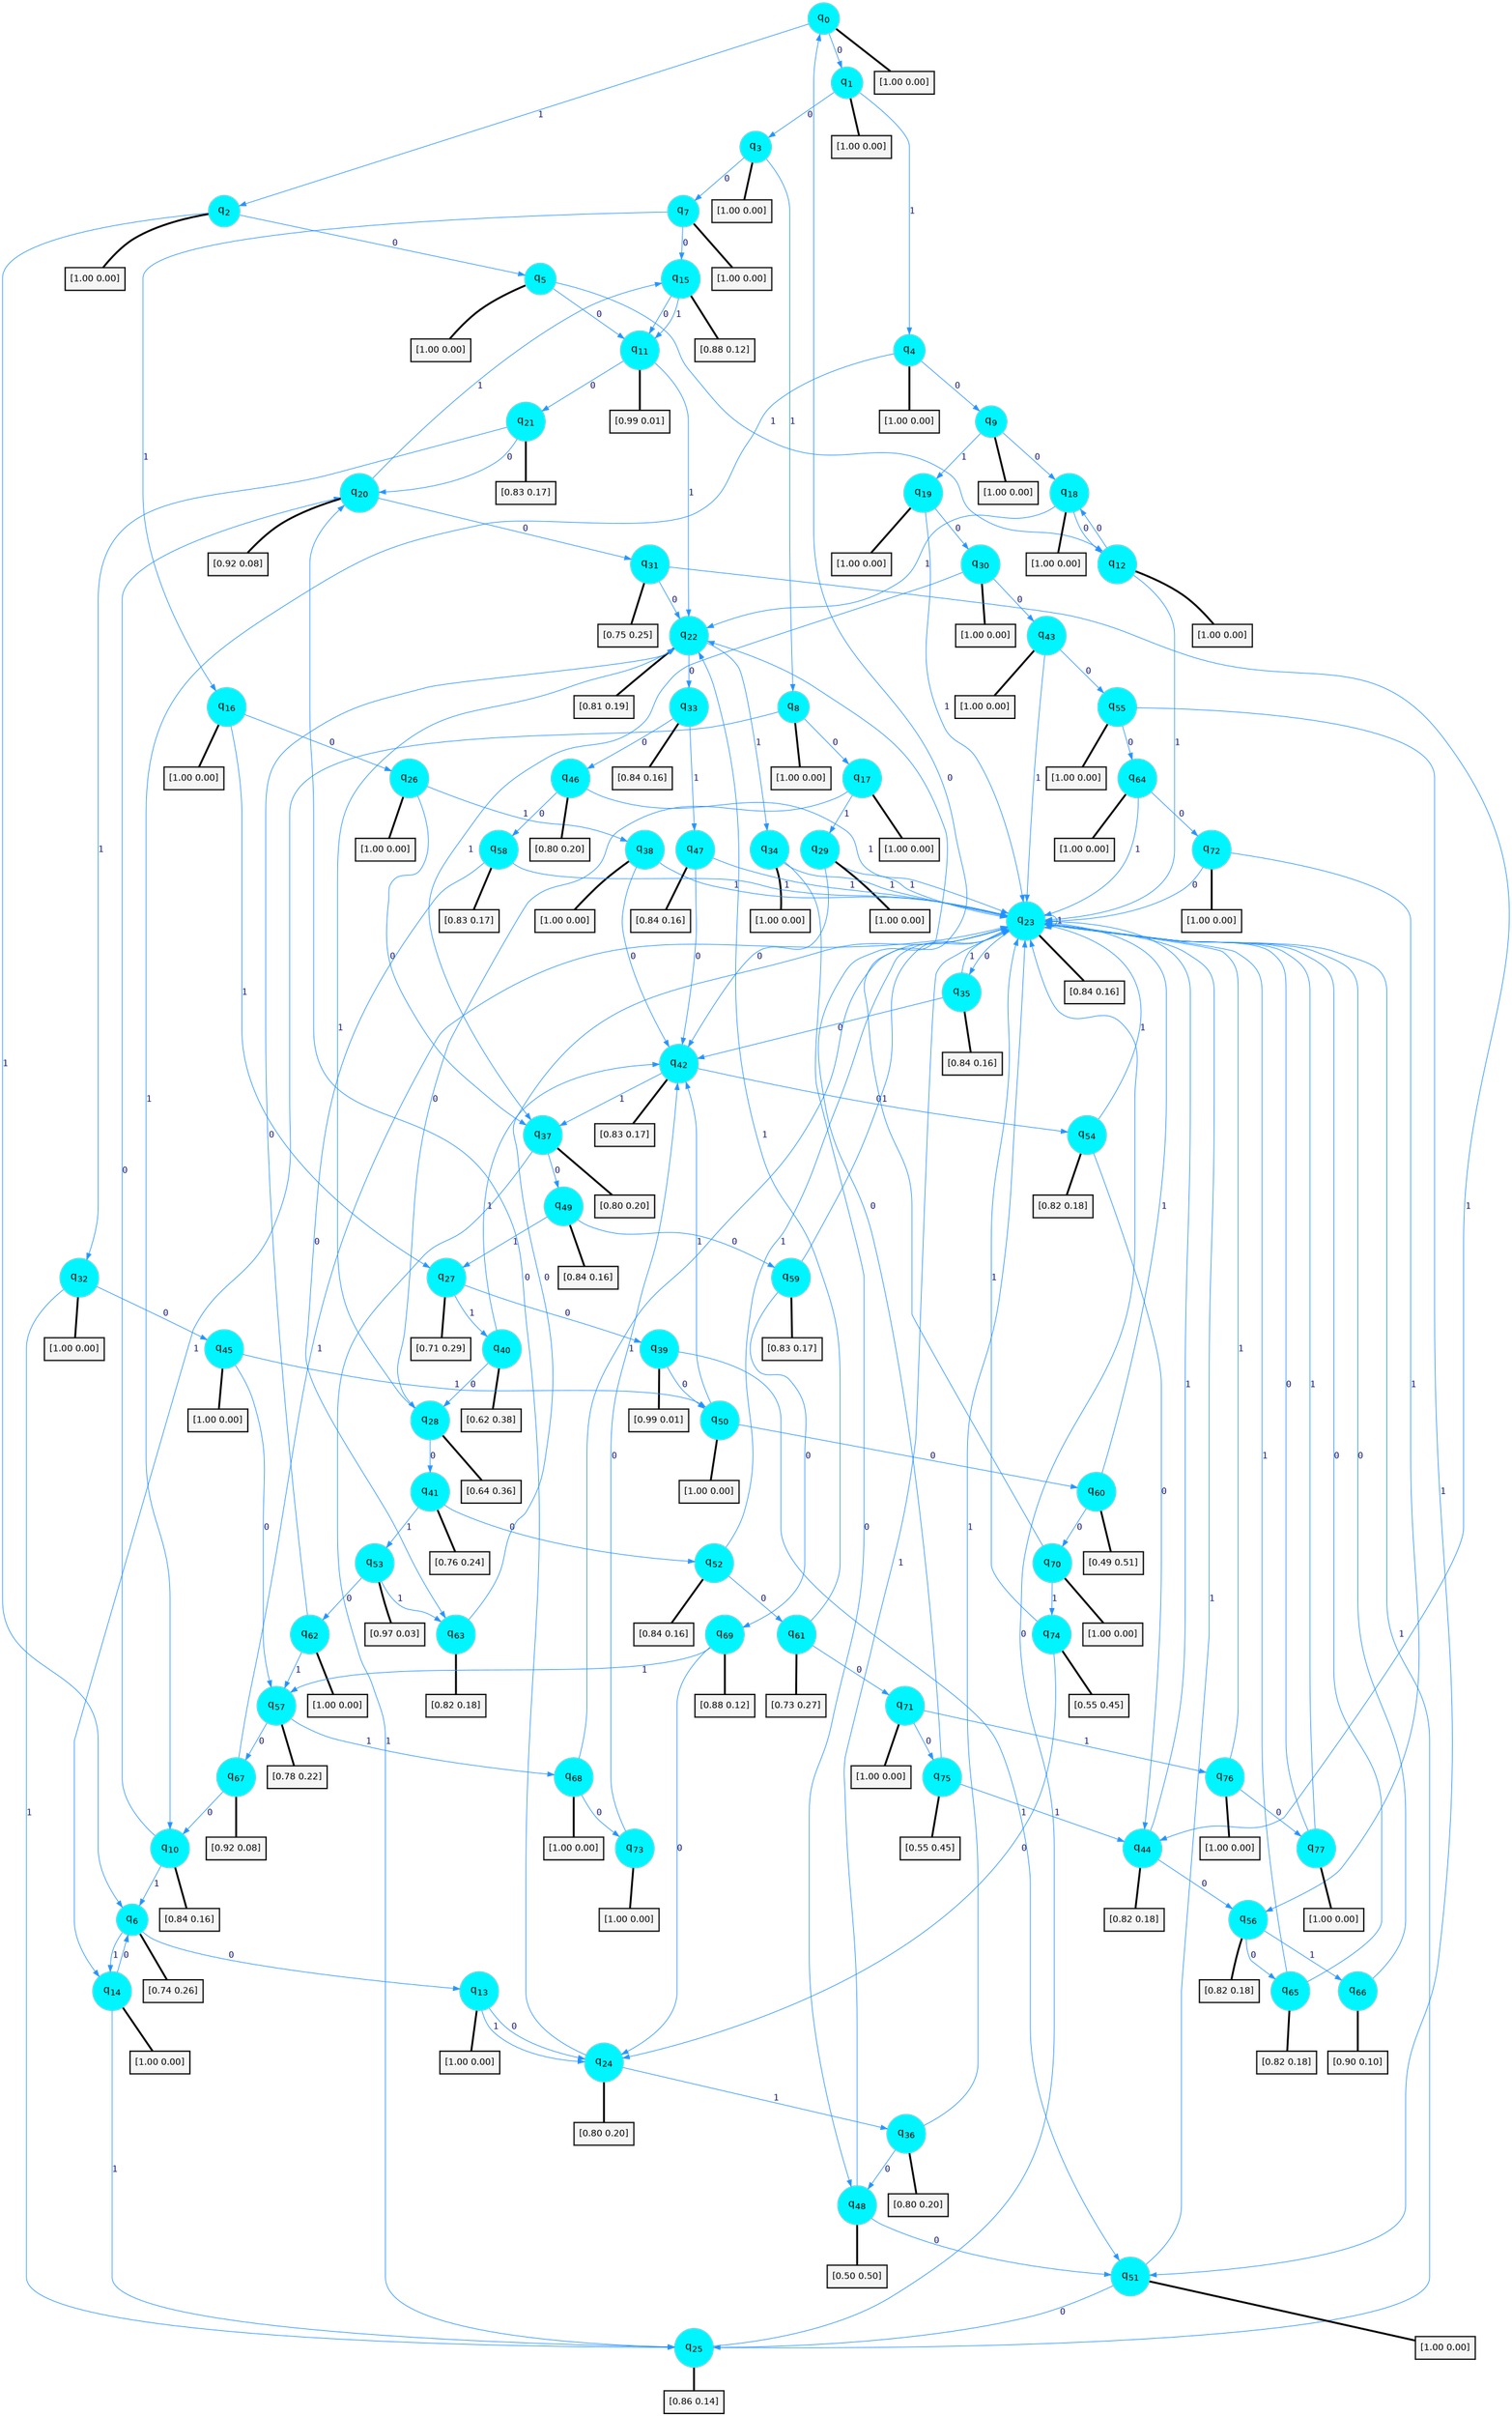digraph G {
graph [
bgcolor=transparent, dpi=300, rankdir=TD, size="40,25"];
node [
color=gray, fillcolor=turquoise1, fontcolor=black, fontname=Helvetica, fontsize=16, fontweight=bold, shape=circle, style=filled];
edge [
arrowsize=1, color=dodgerblue1, fontcolor=midnightblue, fontname=courier, fontweight=bold, penwidth=1, style=solid, weight=20];
0[label=<q<SUB>0</SUB>>];
1[label=<q<SUB>1</SUB>>];
2[label=<q<SUB>2</SUB>>];
3[label=<q<SUB>3</SUB>>];
4[label=<q<SUB>4</SUB>>];
5[label=<q<SUB>5</SUB>>];
6[label=<q<SUB>6</SUB>>];
7[label=<q<SUB>7</SUB>>];
8[label=<q<SUB>8</SUB>>];
9[label=<q<SUB>9</SUB>>];
10[label=<q<SUB>10</SUB>>];
11[label=<q<SUB>11</SUB>>];
12[label=<q<SUB>12</SUB>>];
13[label=<q<SUB>13</SUB>>];
14[label=<q<SUB>14</SUB>>];
15[label=<q<SUB>15</SUB>>];
16[label=<q<SUB>16</SUB>>];
17[label=<q<SUB>17</SUB>>];
18[label=<q<SUB>18</SUB>>];
19[label=<q<SUB>19</SUB>>];
20[label=<q<SUB>20</SUB>>];
21[label=<q<SUB>21</SUB>>];
22[label=<q<SUB>22</SUB>>];
23[label=<q<SUB>23</SUB>>];
24[label=<q<SUB>24</SUB>>];
25[label=<q<SUB>25</SUB>>];
26[label=<q<SUB>26</SUB>>];
27[label=<q<SUB>27</SUB>>];
28[label=<q<SUB>28</SUB>>];
29[label=<q<SUB>29</SUB>>];
30[label=<q<SUB>30</SUB>>];
31[label=<q<SUB>31</SUB>>];
32[label=<q<SUB>32</SUB>>];
33[label=<q<SUB>33</SUB>>];
34[label=<q<SUB>34</SUB>>];
35[label=<q<SUB>35</SUB>>];
36[label=<q<SUB>36</SUB>>];
37[label=<q<SUB>37</SUB>>];
38[label=<q<SUB>38</SUB>>];
39[label=<q<SUB>39</SUB>>];
40[label=<q<SUB>40</SUB>>];
41[label=<q<SUB>41</SUB>>];
42[label=<q<SUB>42</SUB>>];
43[label=<q<SUB>43</SUB>>];
44[label=<q<SUB>44</SUB>>];
45[label=<q<SUB>45</SUB>>];
46[label=<q<SUB>46</SUB>>];
47[label=<q<SUB>47</SUB>>];
48[label=<q<SUB>48</SUB>>];
49[label=<q<SUB>49</SUB>>];
50[label=<q<SUB>50</SUB>>];
51[label=<q<SUB>51</SUB>>];
52[label=<q<SUB>52</SUB>>];
53[label=<q<SUB>53</SUB>>];
54[label=<q<SUB>54</SUB>>];
55[label=<q<SUB>55</SUB>>];
56[label=<q<SUB>56</SUB>>];
57[label=<q<SUB>57</SUB>>];
58[label=<q<SUB>58</SUB>>];
59[label=<q<SUB>59</SUB>>];
60[label=<q<SUB>60</SUB>>];
61[label=<q<SUB>61</SUB>>];
62[label=<q<SUB>62</SUB>>];
63[label=<q<SUB>63</SUB>>];
64[label=<q<SUB>64</SUB>>];
65[label=<q<SUB>65</SUB>>];
66[label=<q<SUB>66</SUB>>];
67[label=<q<SUB>67</SUB>>];
68[label=<q<SUB>68</SUB>>];
69[label=<q<SUB>69</SUB>>];
70[label=<q<SUB>70</SUB>>];
71[label=<q<SUB>71</SUB>>];
72[label=<q<SUB>72</SUB>>];
73[label=<q<SUB>73</SUB>>];
74[label=<q<SUB>74</SUB>>];
75[label=<q<SUB>75</SUB>>];
76[label=<q<SUB>76</SUB>>];
77[label=<q<SUB>77</SUB>>];
78[label="[1.00 0.00]", shape=box,fontcolor=black, fontname=Helvetica, fontsize=14, penwidth=2, fillcolor=whitesmoke,color=black];
79[label="[1.00 0.00]", shape=box,fontcolor=black, fontname=Helvetica, fontsize=14, penwidth=2, fillcolor=whitesmoke,color=black];
80[label="[1.00 0.00]", shape=box,fontcolor=black, fontname=Helvetica, fontsize=14, penwidth=2, fillcolor=whitesmoke,color=black];
81[label="[1.00 0.00]", shape=box,fontcolor=black, fontname=Helvetica, fontsize=14, penwidth=2, fillcolor=whitesmoke,color=black];
82[label="[1.00 0.00]", shape=box,fontcolor=black, fontname=Helvetica, fontsize=14, penwidth=2, fillcolor=whitesmoke,color=black];
83[label="[1.00 0.00]", shape=box,fontcolor=black, fontname=Helvetica, fontsize=14, penwidth=2, fillcolor=whitesmoke,color=black];
84[label="[0.74 0.26]", shape=box,fontcolor=black, fontname=Helvetica, fontsize=14, penwidth=2, fillcolor=whitesmoke,color=black];
85[label="[1.00 0.00]", shape=box,fontcolor=black, fontname=Helvetica, fontsize=14, penwidth=2, fillcolor=whitesmoke,color=black];
86[label="[1.00 0.00]", shape=box,fontcolor=black, fontname=Helvetica, fontsize=14, penwidth=2, fillcolor=whitesmoke,color=black];
87[label="[1.00 0.00]", shape=box,fontcolor=black, fontname=Helvetica, fontsize=14, penwidth=2, fillcolor=whitesmoke,color=black];
88[label="[0.84 0.16]", shape=box,fontcolor=black, fontname=Helvetica, fontsize=14, penwidth=2, fillcolor=whitesmoke,color=black];
89[label="[0.99 0.01]", shape=box,fontcolor=black, fontname=Helvetica, fontsize=14, penwidth=2, fillcolor=whitesmoke,color=black];
90[label="[1.00 0.00]", shape=box,fontcolor=black, fontname=Helvetica, fontsize=14, penwidth=2, fillcolor=whitesmoke,color=black];
91[label="[1.00 0.00]", shape=box,fontcolor=black, fontname=Helvetica, fontsize=14, penwidth=2, fillcolor=whitesmoke,color=black];
92[label="[1.00 0.00]", shape=box,fontcolor=black, fontname=Helvetica, fontsize=14, penwidth=2, fillcolor=whitesmoke,color=black];
93[label="[0.88 0.12]", shape=box,fontcolor=black, fontname=Helvetica, fontsize=14, penwidth=2, fillcolor=whitesmoke,color=black];
94[label="[1.00 0.00]", shape=box,fontcolor=black, fontname=Helvetica, fontsize=14, penwidth=2, fillcolor=whitesmoke,color=black];
95[label="[1.00 0.00]", shape=box,fontcolor=black, fontname=Helvetica, fontsize=14, penwidth=2, fillcolor=whitesmoke,color=black];
96[label="[1.00 0.00]", shape=box,fontcolor=black, fontname=Helvetica, fontsize=14, penwidth=2, fillcolor=whitesmoke,color=black];
97[label="[1.00 0.00]", shape=box,fontcolor=black, fontname=Helvetica, fontsize=14, penwidth=2, fillcolor=whitesmoke,color=black];
98[label="[0.92 0.08]", shape=box,fontcolor=black, fontname=Helvetica, fontsize=14, penwidth=2, fillcolor=whitesmoke,color=black];
99[label="[0.83 0.17]", shape=box,fontcolor=black, fontname=Helvetica, fontsize=14, penwidth=2, fillcolor=whitesmoke,color=black];
100[label="[0.81 0.19]", shape=box,fontcolor=black, fontname=Helvetica, fontsize=14, penwidth=2, fillcolor=whitesmoke,color=black];
101[label="[0.84 0.16]", shape=box,fontcolor=black, fontname=Helvetica, fontsize=14, penwidth=2, fillcolor=whitesmoke,color=black];
102[label="[0.80 0.20]", shape=box,fontcolor=black, fontname=Helvetica, fontsize=14, penwidth=2, fillcolor=whitesmoke,color=black];
103[label="[0.86 0.14]", shape=box,fontcolor=black, fontname=Helvetica, fontsize=14, penwidth=2, fillcolor=whitesmoke,color=black];
104[label="[1.00 0.00]", shape=box,fontcolor=black, fontname=Helvetica, fontsize=14, penwidth=2, fillcolor=whitesmoke,color=black];
105[label="[0.71 0.29]", shape=box,fontcolor=black, fontname=Helvetica, fontsize=14, penwidth=2, fillcolor=whitesmoke,color=black];
106[label="[0.64 0.36]", shape=box,fontcolor=black, fontname=Helvetica, fontsize=14, penwidth=2, fillcolor=whitesmoke,color=black];
107[label="[1.00 0.00]", shape=box,fontcolor=black, fontname=Helvetica, fontsize=14, penwidth=2, fillcolor=whitesmoke,color=black];
108[label="[1.00 0.00]", shape=box,fontcolor=black, fontname=Helvetica, fontsize=14, penwidth=2, fillcolor=whitesmoke,color=black];
109[label="[0.75 0.25]", shape=box,fontcolor=black, fontname=Helvetica, fontsize=14, penwidth=2, fillcolor=whitesmoke,color=black];
110[label="[1.00 0.00]", shape=box,fontcolor=black, fontname=Helvetica, fontsize=14, penwidth=2, fillcolor=whitesmoke,color=black];
111[label="[0.84 0.16]", shape=box,fontcolor=black, fontname=Helvetica, fontsize=14, penwidth=2, fillcolor=whitesmoke,color=black];
112[label="[1.00 0.00]", shape=box,fontcolor=black, fontname=Helvetica, fontsize=14, penwidth=2, fillcolor=whitesmoke,color=black];
113[label="[0.84 0.16]", shape=box,fontcolor=black, fontname=Helvetica, fontsize=14, penwidth=2, fillcolor=whitesmoke,color=black];
114[label="[0.80 0.20]", shape=box,fontcolor=black, fontname=Helvetica, fontsize=14, penwidth=2, fillcolor=whitesmoke,color=black];
115[label="[0.80 0.20]", shape=box,fontcolor=black, fontname=Helvetica, fontsize=14, penwidth=2, fillcolor=whitesmoke,color=black];
116[label="[1.00 0.00]", shape=box,fontcolor=black, fontname=Helvetica, fontsize=14, penwidth=2, fillcolor=whitesmoke,color=black];
117[label="[0.99 0.01]", shape=box,fontcolor=black, fontname=Helvetica, fontsize=14, penwidth=2, fillcolor=whitesmoke,color=black];
118[label="[0.62 0.38]", shape=box,fontcolor=black, fontname=Helvetica, fontsize=14, penwidth=2, fillcolor=whitesmoke,color=black];
119[label="[0.76 0.24]", shape=box,fontcolor=black, fontname=Helvetica, fontsize=14, penwidth=2, fillcolor=whitesmoke,color=black];
120[label="[0.83 0.17]", shape=box,fontcolor=black, fontname=Helvetica, fontsize=14, penwidth=2, fillcolor=whitesmoke,color=black];
121[label="[1.00 0.00]", shape=box,fontcolor=black, fontname=Helvetica, fontsize=14, penwidth=2, fillcolor=whitesmoke,color=black];
122[label="[0.82 0.18]", shape=box,fontcolor=black, fontname=Helvetica, fontsize=14, penwidth=2, fillcolor=whitesmoke,color=black];
123[label="[1.00 0.00]", shape=box,fontcolor=black, fontname=Helvetica, fontsize=14, penwidth=2, fillcolor=whitesmoke,color=black];
124[label="[0.80 0.20]", shape=box,fontcolor=black, fontname=Helvetica, fontsize=14, penwidth=2, fillcolor=whitesmoke,color=black];
125[label="[0.84 0.16]", shape=box,fontcolor=black, fontname=Helvetica, fontsize=14, penwidth=2, fillcolor=whitesmoke,color=black];
126[label="[0.50 0.50]", shape=box,fontcolor=black, fontname=Helvetica, fontsize=14, penwidth=2, fillcolor=whitesmoke,color=black];
127[label="[0.84 0.16]", shape=box,fontcolor=black, fontname=Helvetica, fontsize=14, penwidth=2, fillcolor=whitesmoke,color=black];
128[label="[1.00 0.00]", shape=box,fontcolor=black, fontname=Helvetica, fontsize=14, penwidth=2, fillcolor=whitesmoke,color=black];
129[label="[1.00 0.00]", shape=box,fontcolor=black, fontname=Helvetica, fontsize=14, penwidth=2, fillcolor=whitesmoke,color=black];
130[label="[0.84 0.16]", shape=box,fontcolor=black, fontname=Helvetica, fontsize=14, penwidth=2, fillcolor=whitesmoke,color=black];
131[label="[0.97 0.03]", shape=box,fontcolor=black, fontname=Helvetica, fontsize=14, penwidth=2, fillcolor=whitesmoke,color=black];
132[label="[0.82 0.18]", shape=box,fontcolor=black, fontname=Helvetica, fontsize=14, penwidth=2, fillcolor=whitesmoke,color=black];
133[label="[1.00 0.00]", shape=box,fontcolor=black, fontname=Helvetica, fontsize=14, penwidth=2, fillcolor=whitesmoke,color=black];
134[label="[0.82 0.18]", shape=box,fontcolor=black, fontname=Helvetica, fontsize=14, penwidth=2, fillcolor=whitesmoke,color=black];
135[label="[0.78 0.22]", shape=box,fontcolor=black, fontname=Helvetica, fontsize=14, penwidth=2, fillcolor=whitesmoke,color=black];
136[label="[0.83 0.17]", shape=box,fontcolor=black, fontname=Helvetica, fontsize=14, penwidth=2, fillcolor=whitesmoke,color=black];
137[label="[0.83 0.17]", shape=box,fontcolor=black, fontname=Helvetica, fontsize=14, penwidth=2, fillcolor=whitesmoke,color=black];
138[label="[0.49 0.51]", shape=box,fontcolor=black, fontname=Helvetica, fontsize=14, penwidth=2, fillcolor=whitesmoke,color=black];
139[label="[0.73 0.27]", shape=box,fontcolor=black, fontname=Helvetica, fontsize=14, penwidth=2, fillcolor=whitesmoke,color=black];
140[label="[1.00 0.00]", shape=box,fontcolor=black, fontname=Helvetica, fontsize=14, penwidth=2, fillcolor=whitesmoke,color=black];
141[label="[0.82 0.18]", shape=box,fontcolor=black, fontname=Helvetica, fontsize=14, penwidth=2, fillcolor=whitesmoke,color=black];
142[label="[1.00 0.00]", shape=box,fontcolor=black, fontname=Helvetica, fontsize=14, penwidth=2, fillcolor=whitesmoke,color=black];
143[label="[0.82 0.18]", shape=box,fontcolor=black, fontname=Helvetica, fontsize=14, penwidth=2, fillcolor=whitesmoke,color=black];
144[label="[0.90 0.10]", shape=box,fontcolor=black, fontname=Helvetica, fontsize=14, penwidth=2, fillcolor=whitesmoke,color=black];
145[label="[0.92 0.08]", shape=box,fontcolor=black, fontname=Helvetica, fontsize=14, penwidth=2, fillcolor=whitesmoke,color=black];
146[label="[1.00 0.00]", shape=box,fontcolor=black, fontname=Helvetica, fontsize=14, penwidth=2, fillcolor=whitesmoke,color=black];
147[label="[0.88 0.12]", shape=box,fontcolor=black, fontname=Helvetica, fontsize=14, penwidth=2, fillcolor=whitesmoke,color=black];
148[label="[1.00 0.00]", shape=box,fontcolor=black, fontname=Helvetica, fontsize=14, penwidth=2, fillcolor=whitesmoke,color=black];
149[label="[1.00 0.00]", shape=box,fontcolor=black, fontname=Helvetica, fontsize=14, penwidth=2, fillcolor=whitesmoke,color=black];
150[label="[1.00 0.00]", shape=box,fontcolor=black, fontname=Helvetica, fontsize=14, penwidth=2, fillcolor=whitesmoke,color=black];
151[label="[1.00 0.00]", shape=box,fontcolor=black, fontname=Helvetica, fontsize=14, penwidth=2, fillcolor=whitesmoke,color=black];
152[label="[0.55 0.45]", shape=box,fontcolor=black, fontname=Helvetica, fontsize=14, penwidth=2, fillcolor=whitesmoke,color=black];
153[label="[0.55 0.45]", shape=box,fontcolor=black, fontname=Helvetica, fontsize=14, penwidth=2, fillcolor=whitesmoke,color=black];
154[label="[1.00 0.00]", shape=box,fontcolor=black, fontname=Helvetica, fontsize=14, penwidth=2, fillcolor=whitesmoke,color=black];
155[label="[1.00 0.00]", shape=box,fontcolor=black, fontname=Helvetica, fontsize=14, penwidth=2, fillcolor=whitesmoke,color=black];
0->1 [label=0];
0->2 [label=1];
0->78 [arrowhead=none, penwidth=3,color=black];
1->3 [label=0];
1->4 [label=1];
1->79 [arrowhead=none, penwidth=3,color=black];
2->5 [label=0];
2->6 [label=1];
2->80 [arrowhead=none, penwidth=3,color=black];
3->7 [label=0];
3->8 [label=1];
3->81 [arrowhead=none, penwidth=3,color=black];
4->9 [label=0];
4->10 [label=1];
4->82 [arrowhead=none, penwidth=3,color=black];
5->11 [label=0];
5->12 [label=1];
5->83 [arrowhead=none, penwidth=3,color=black];
6->13 [label=0];
6->14 [label=1];
6->84 [arrowhead=none, penwidth=3,color=black];
7->15 [label=0];
7->16 [label=1];
7->85 [arrowhead=none, penwidth=3,color=black];
8->17 [label=0];
8->14 [label=1];
8->86 [arrowhead=none, penwidth=3,color=black];
9->18 [label=0];
9->19 [label=1];
9->87 [arrowhead=none, penwidth=3,color=black];
10->20 [label=0];
10->6 [label=1];
10->88 [arrowhead=none, penwidth=3,color=black];
11->21 [label=0];
11->22 [label=1];
11->89 [arrowhead=none, penwidth=3,color=black];
12->18 [label=0];
12->23 [label=1];
12->90 [arrowhead=none, penwidth=3,color=black];
13->24 [label=0];
13->24 [label=1];
13->91 [arrowhead=none, penwidth=3,color=black];
14->6 [label=0];
14->25 [label=1];
14->92 [arrowhead=none, penwidth=3,color=black];
15->11 [label=0];
15->11 [label=1];
15->93 [arrowhead=none, penwidth=3,color=black];
16->26 [label=0];
16->27 [label=1];
16->94 [arrowhead=none, penwidth=3,color=black];
17->28 [label=0];
17->29 [label=1];
17->95 [arrowhead=none, penwidth=3,color=black];
18->12 [label=0];
18->22 [label=1];
18->96 [arrowhead=none, penwidth=3,color=black];
19->30 [label=0];
19->23 [label=1];
19->97 [arrowhead=none, penwidth=3,color=black];
20->31 [label=0];
20->15 [label=1];
20->98 [arrowhead=none, penwidth=3,color=black];
21->20 [label=0];
21->32 [label=1];
21->99 [arrowhead=none, penwidth=3,color=black];
22->33 [label=0];
22->34 [label=1];
22->100 [arrowhead=none, penwidth=3,color=black];
23->35 [label=0];
23->23 [label=1];
23->101 [arrowhead=none, penwidth=3,color=black];
24->20 [label=0];
24->36 [label=1];
24->102 [arrowhead=none, penwidth=3,color=black];
25->23 [label=0];
25->23 [label=1];
25->103 [arrowhead=none, penwidth=3,color=black];
26->37 [label=0];
26->38 [label=1];
26->104 [arrowhead=none, penwidth=3,color=black];
27->39 [label=0];
27->40 [label=1];
27->105 [arrowhead=none, penwidth=3,color=black];
28->41 [label=0];
28->22 [label=1];
28->106 [arrowhead=none, penwidth=3,color=black];
29->42 [label=0];
29->23 [label=1];
29->107 [arrowhead=none, penwidth=3,color=black];
30->43 [label=0];
30->37 [label=1];
30->108 [arrowhead=none, penwidth=3,color=black];
31->22 [label=0];
31->44 [label=1];
31->109 [arrowhead=none, penwidth=3,color=black];
32->45 [label=0];
32->25 [label=1];
32->110 [arrowhead=none, penwidth=3,color=black];
33->46 [label=0];
33->47 [label=1];
33->111 [arrowhead=none, penwidth=3,color=black];
34->48 [label=0];
34->23 [label=1];
34->112 [arrowhead=none, penwidth=3,color=black];
35->42 [label=0];
35->23 [label=1];
35->113 [arrowhead=none, penwidth=3,color=black];
36->48 [label=0];
36->23 [label=1];
36->114 [arrowhead=none, penwidth=3,color=black];
37->49 [label=0];
37->25 [label=1];
37->115 [arrowhead=none, penwidth=3,color=black];
38->42 [label=0];
38->23 [label=1];
38->116 [arrowhead=none, penwidth=3,color=black];
39->50 [label=0];
39->51 [label=1];
39->117 [arrowhead=none, penwidth=3,color=black];
40->28 [label=0];
40->42 [label=1];
40->118 [arrowhead=none, penwidth=3,color=black];
41->52 [label=0];
41->53 [label=1];
41->119 [arrowhead=none, penwidth=3,color=black];
42->54 [label=0];
42->37 [label=1];
42->120 [arrowhead=none, penwidth=3,color=black];
43->55 [label=0];
43->23 [label=1];
43->121 [arrowhead=none, penwidth=3,color=black];
44->56 [label=0];
44->23 [label=1];
44->122 [arrowhead=none, penwidth=3,color=black];
45->57 [label=0];
45->50 [label=1];
45->123 [arrowhead=none, penwidth=3,color=black];
46->58 [label=0];
46->23 [label=1];
46->124 [arrowhead=none, penwidth=3,color=black];
47->42 [label=0];
47->23 [label=1];
47->125 [arrowhead=none, penwidth=3,color=black];
48->51 [label=0];
48->23 [label=1];
48->126 [arrowhead=none, penwidth=3,color=black];
49->59 [label=0];
49->27 [label=1];
49->127 [arrowhead=none, penwidth=3,color=black];
50->60 [label=0];
50->42 [label=1];
50->128 [arrowhead=none, penwidth=3,color=black];
51->25 [label=0];
51->23 [label=1];
51->129 [arrowhead=none, penwidth=3,color=black];
52->61 [label=0];
52->23 [label=1];
52->130 [arrowhead=none, penwidth=3,color=black];
53->62 [label=0];
53->63 [label=1];
53->131 [arrowhead=none, penwidth=3,color=black];
54->44 [label=0];
54->23 [label=1];
54->132 [arrowhead=none, penwidth=3,color=black];
55->64 [label=0];
55->51 [label=1];
55->133 [arrowhead=none, penwidth=3,color=black];
56->65 [label=0];
56->66 [label=1];
56->134 [arrowhead=none, penwidth=3,color=black];
57->67 [label=0];
57->68 [label=1];
57->135 [arrowhead=none, penwidth=3,color=black];
58->63 [label=0];
58->23 [label=1];
58->136 [arrowhead=none, penwidth=3,color=black];
59->69 [label=0];
59->23 [label=1];
59->137 [arrowhead=none, penwidth=3,color=black];
60->70 [label=0];
60->23 [label=1];
60->138 [arrowhead=none, penwidth=3,color=black];
61->71 [label=0];
61->22 [label=1];
61->139 [arrowhead=none, penwidth=3,color=black];
62->22 [label=0];
62->57 [label=1];
62->140 [arrowhead=none, penwidth=3,color=black];
63->23 [label=0];
63->141 [arrowhead=none, penwidth=3,color=black];
64->72 [label=0];
64->23 [label=1];
64->142 [arrowhead=none, penwidth=3,color=black];
65->23 [label=0];
65->23 [label=1];
65->143 [arrowhead=none, penwidth=3,color=black];
66->23 [label=0];
66->144 [arrowhead=none, penwidth=3,color=black];
67->10 [label=0];
67->23 [label=1];
67->145 [arrowhead=none, penwidth=3,color=black];
68->73 [label=0];
68->23 [label=1];
68->146 [arrowhead=none, penwidth=3,color=black];
69->24 [label=0];
69->57 [label=1];
69->147 [arrowhead=none, penwidth=3,color=black];
70->0 [label=0];
70->74 [label=1];
70->148 [arrowhead=none, penwidth=3,color=black];
71->75 [label=0];
71->76 [label=1];
71->149 [arrowhead=none, penwidth=3,color=black];
72->23 [label=0];
72->56 [label=1];
72->150 [arrowhead=none, penwidth=3,color=black];
73->42 [label=0];
73->151 [arrowhead=none, penwidth=3,color=black];
74->24 [label=0];
74->23 [label=1];
74->152 [arrowhead=none, penwidth=3,color=black];
75->22 [label=0];
75->44 [label=1];
75->153 [arrowhead=none, penwidth=3,color=black];
76->77 [label=0];
76->23 [label=1];
76->154 [arrowhead=none, penwidth=3,color=black];
77->23 [label=0];
77->23 [label=1];
77->155 [arrowhead=none, penwidth=3,color=black];
}
